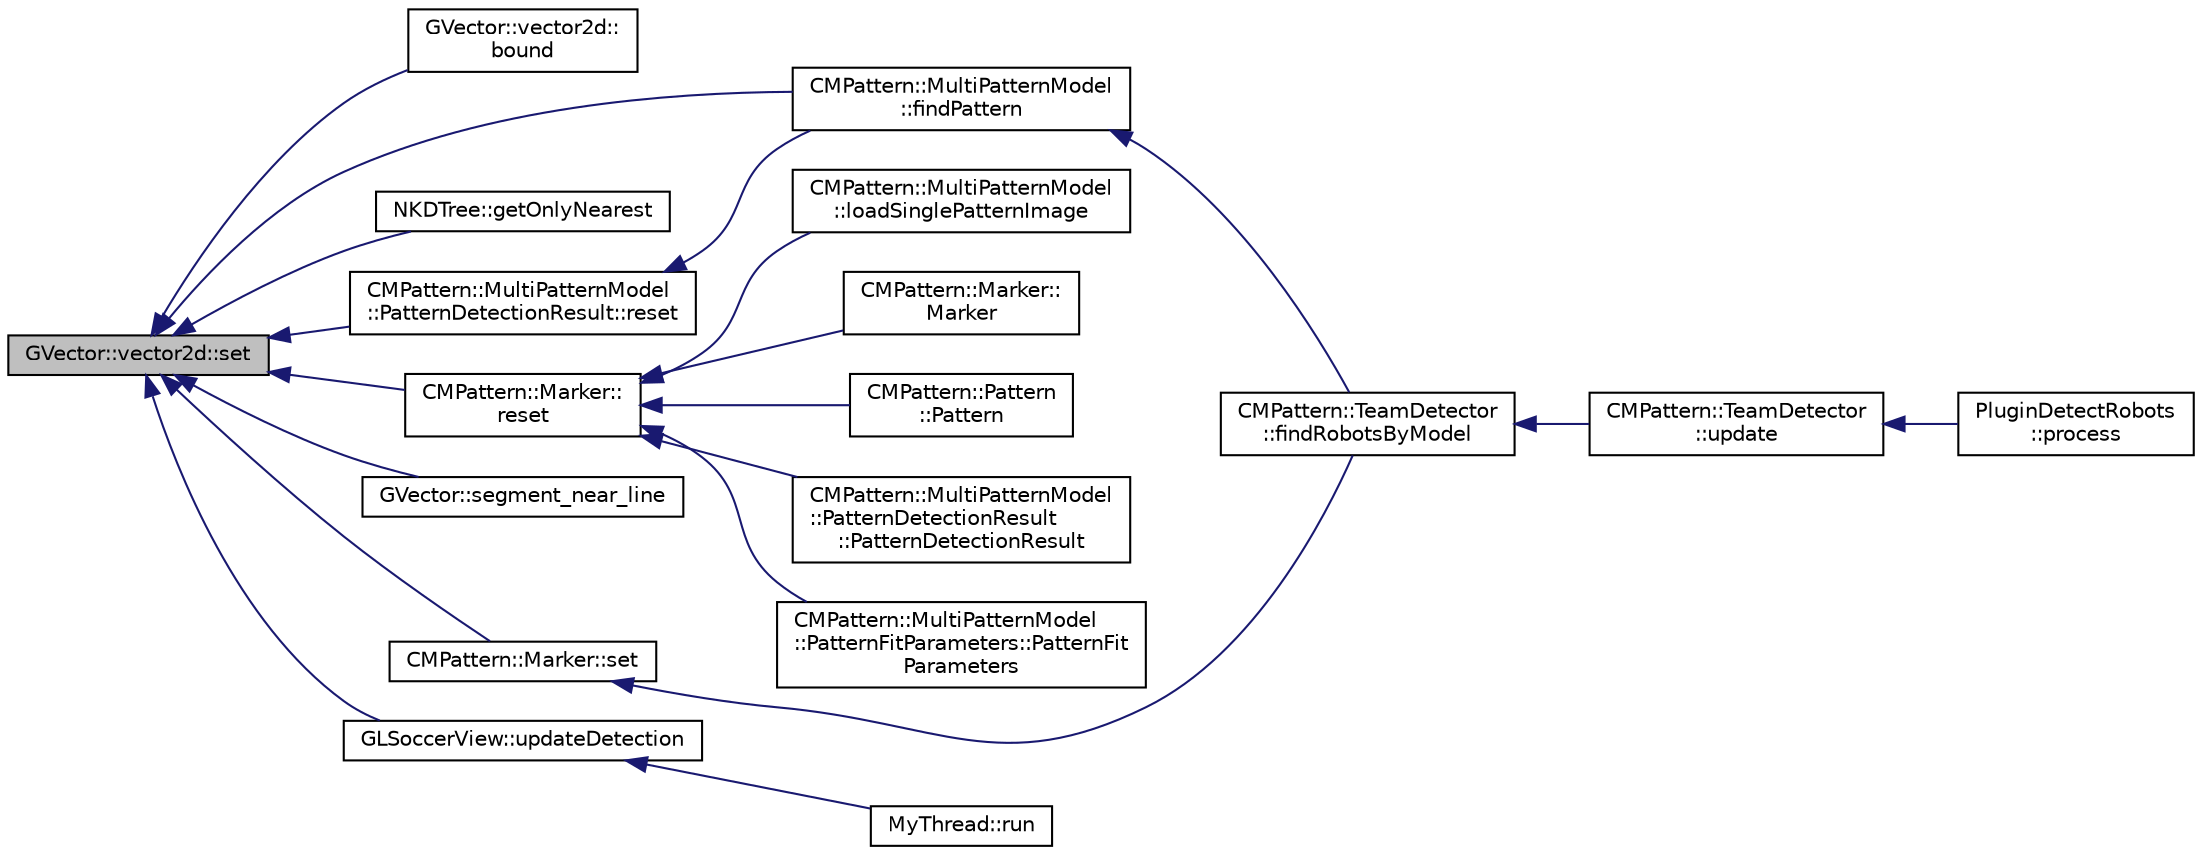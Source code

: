digraph "GVector::vector2d::set"
{
 // INTERACTIVE_SVG=YES
  edge [fontname="Helvetica",fontsize="10",labelfontname="Helvetica",labelfontsize="10"];
  node [fontname="Helvetica",fontsize="10",shape=record];
  rankdir="LR";
  Node1 [label="GVector::vector2d::set",height=0.2,width=0.4,color="black", fillcolor="grey75", style="filled", fontcolor="black"];
  Node1 -> Node2 [dir="back",color="midnightblue",fontsize="10",style="solid",fontname="Helvetica"];
  Node2 [label="GVector::vector2d::\lbound",height=0.2,width=0.4,color="black", fillcolor="white", style="filled",URL="$d8/d10/class_g_vector_1_1vector2d.html#a8d34f74970fdf7f83516632737850c1e",tooltip="bound vector to a maximum length "];
  Node1 -> Node3 [dir="back",color="midnightblue",fontsize="10",style="solid",fontname="Helvetica"];
  Node3 [label="CMPattern::MultiPatternModel\l::findPattern",height=0.2,width=0.4,color="black", fillcolor="white", style="filled",URL="$d1/d49/class_c_m_pattern_1_1_multi_pattern_model.html#a0b47859cd9d7ad16ebe9bde1000601d2"];
  Node3 -> Node4 [dir="back",color="midnightblue",fontsize="10",style="solid",fontname="Helvetica"];
  Node4 [label="CMPattern::TeamDetector\l::findRobotsByModel",height=0.2,width=0.4,color="black", fillcolor="white", style="filled",URL="$d2/dbb/class_c_m_pattern_1_1_team_detector.html#ab2d57214fd03aaf6e5e70c5a1af64e01"];
  Node4 -> Node5 [dir="back",color="midnightblue",fontsize="10",style="solid",fontname="Helvetica"];
  Node5 [label="CMPattern::TeamDetector\l::update",height=0.2,width=0.4,color="black", fillcolor="white", style="filled",URL="$d2/dbb/class_c_m_pattern_1_1_team_detector.html#a37658e3a0620aa89360f0e5ffb1b8259"];
  Node5 -> Node6 [dir="back",color="midnightblue",fontsize="10",style="solid",fontname="Helvetica"];
  Node6 [label="PluginDetectRobots\l::process",height=0.2,width=0.4,color="black", fillcolor="white", style="filled",URL="$de/d27/class_plugin_detect_robots.html#adcea998497d6d8c3de23ec75f993d3dc"];
  Node1 -> Node7 [dir="back",color="midnightblue",fontsize="10",style="solid",fontname="Helvetica"];
  Node7 [label="NKDTree::getOnlyNearest",height=0.2,width=0.4,color="black", fillcolor="white", style="filled",URL="$d7/d60/class_n_k_d_tree.html#a9f7b5c80548b9aedf1ea449bc5bc23c4"];
  Node1 -> Node8 [dir="back",color="midnightblue",fontsize="10",style="solid",fontname="Helvetica"];
  Node8 [label="CMPattern::Marker::\lreset",height=0.2,width=0.4,color="black", fillcolor="white", style="filled",URL="$de/d02/class_c_m_pattern_1_1_marker.html#ad4a8e548ec0c37c14384fe556fa245cd"];
  Node8 -> Node9 [dir="back",color="midnightblue",fontsize="10",style="solid",fontname="Helvetica"];
  Node9 [label="CMPattern::MultiPatternModel\l::loadSinglePatternImage",height=0.2,width=0.4,color="black", fillcolor="white", style="filled",URL="$d1/d49/class_c_m_pattern_1_1_multi_pattern_model.html#aa1ae63073c7e67231b602938fb5b16a7"];
  Node8 -> Node10 [dir="back",color="midnightblue",fontsize="10",style="solid",fontname="Helvetica"];
  Node10 [label="CMPattern::Marker::\lMarker",height=0.2,width=0.4,color="black", fillcolor="white", style="filled",URL="$de/d02/class_c_m_pattern_1_1_marker.html#ad09b3d5d1bdbde27d2ce0f45ca507515"];
  Node8 -> Node11 [dir="back",color="midnightblue",fontsize="10",style="solid",fontname="Helvetica"];
  Node11 [label="CMPattern::Pattern\l::Pattern",height=0.2,width=0.4,color="black", fillcolor="white", style="filled",URL="$db/d67/class_c_m_pattern_1_1_pattern.html#a6ebb5f76fe324728e617b62fa862dbce"];
  Node8 -> Node12 [dir="back",color="midnightblue",fontsize="10",style="solid",fontname="Helvetica"];
  Node12 [label="CMPattern::MultiPatternModel\l::PatternDetectionResult\l::PatternDetectionResult",height=0.2,width=0.4,color="black", fillcolor="white", style="filled",URL="$da/d18/class_c_m_pattern_1_1_multi_pattern_model_1_1_pattern_detection_result.html#a1c82a14ed19755af6ea737d1797954b6"];
  Node8 -> Node13 [dir="back",color="midnightblue",fontsize="10",style="solid",fontname="Helvetica"];
  Node13 [label="CMPattern::MultiPatternModel\l::PatternFitParameters::PatternFit\lParameters",height=0.2,width=0.4,color="black", fillcolor="white", style="filled",URL="$d2/db3/class_c_m_pattern_1_1_multi_pattern_model_1_1_pattern_fit_parameters.html#aa4f24086a757908ffc0efd68fae947a2"];
  Node1 -> Node14 [dir="back",color="midnightblue",fontsize="10",style="solid",fontname="Helvetica"];
  Node14 [label="CMPattern::MultiPatternModel\l::PatternDetectionResult::reset",height=0.2,width=0.4,color="black", fillcolor="white", style="filled",URL="$da/d18/class_c_m_pattern_1_1_multi_pattern_model_1_1_pattern_detection_result.html#a64aa4e999f2f2c2016b429dc7990725a"];
  Node14 -> Node3 [dir="back",color="midnightblue",fontsize="10",style="solid",fontname="Helvetica"];
  Node1 -> Node15 [dir="back",color="midnightblue",fontsize="10",style="solid",fontname="Helvetica"];
  Node15 [label="GVector::segment_near_line",height=0.2,width=0.4,color="black", fillcolor="white", style="filled",URL="$d5/da9/namespace_g_vector.html#ad345efca1ac3faf9884565d16a46532c"];
  Node1 -> Node16 [dir="back",color="midnightblue",fontsize="10",style="solid",fontname="Helvetica"];
  Node16 [label="CMPattern::Marker::set",height=0.2,width=0.4,color="black", fillcolor="white", style="filled",URL="$de/d02/class_c_m_pattern_1_1_marker.html#aa72d2f0aa62a5a1fb84c5492f3ef9e11"];
  Node16 -> Node4 [dir="back",color="midnightblue",fontsize="10",style="solid",fontname="Helvetica"];
  Node1 -> Node17 [dir="back",color="midnightblue",fontsize="10",style="solid",fontname="Helvetica"];
  Node17 [label="GLSoccerView::updateDetection",height=0.2,width=0.4,color="black", fillcolor="white", style="filled",URL="$da/d65/class_g_l_soccer_view.html#a10fb2c66bcda8a965dce36434bfe3a0a"];
  Node17 -> Node18 [dir="back",color="midnightblue",fontsize="10",style="solid",fontname="Helvetica"];
  Node18 [label="MyThread::run",height=0.2,width=0.4,color="black", fillcolor="white", style="filled",URL="$d3/d12/class_my_thread.html#a48f2e366e852087c53705f64e1ee65c2"];
}
